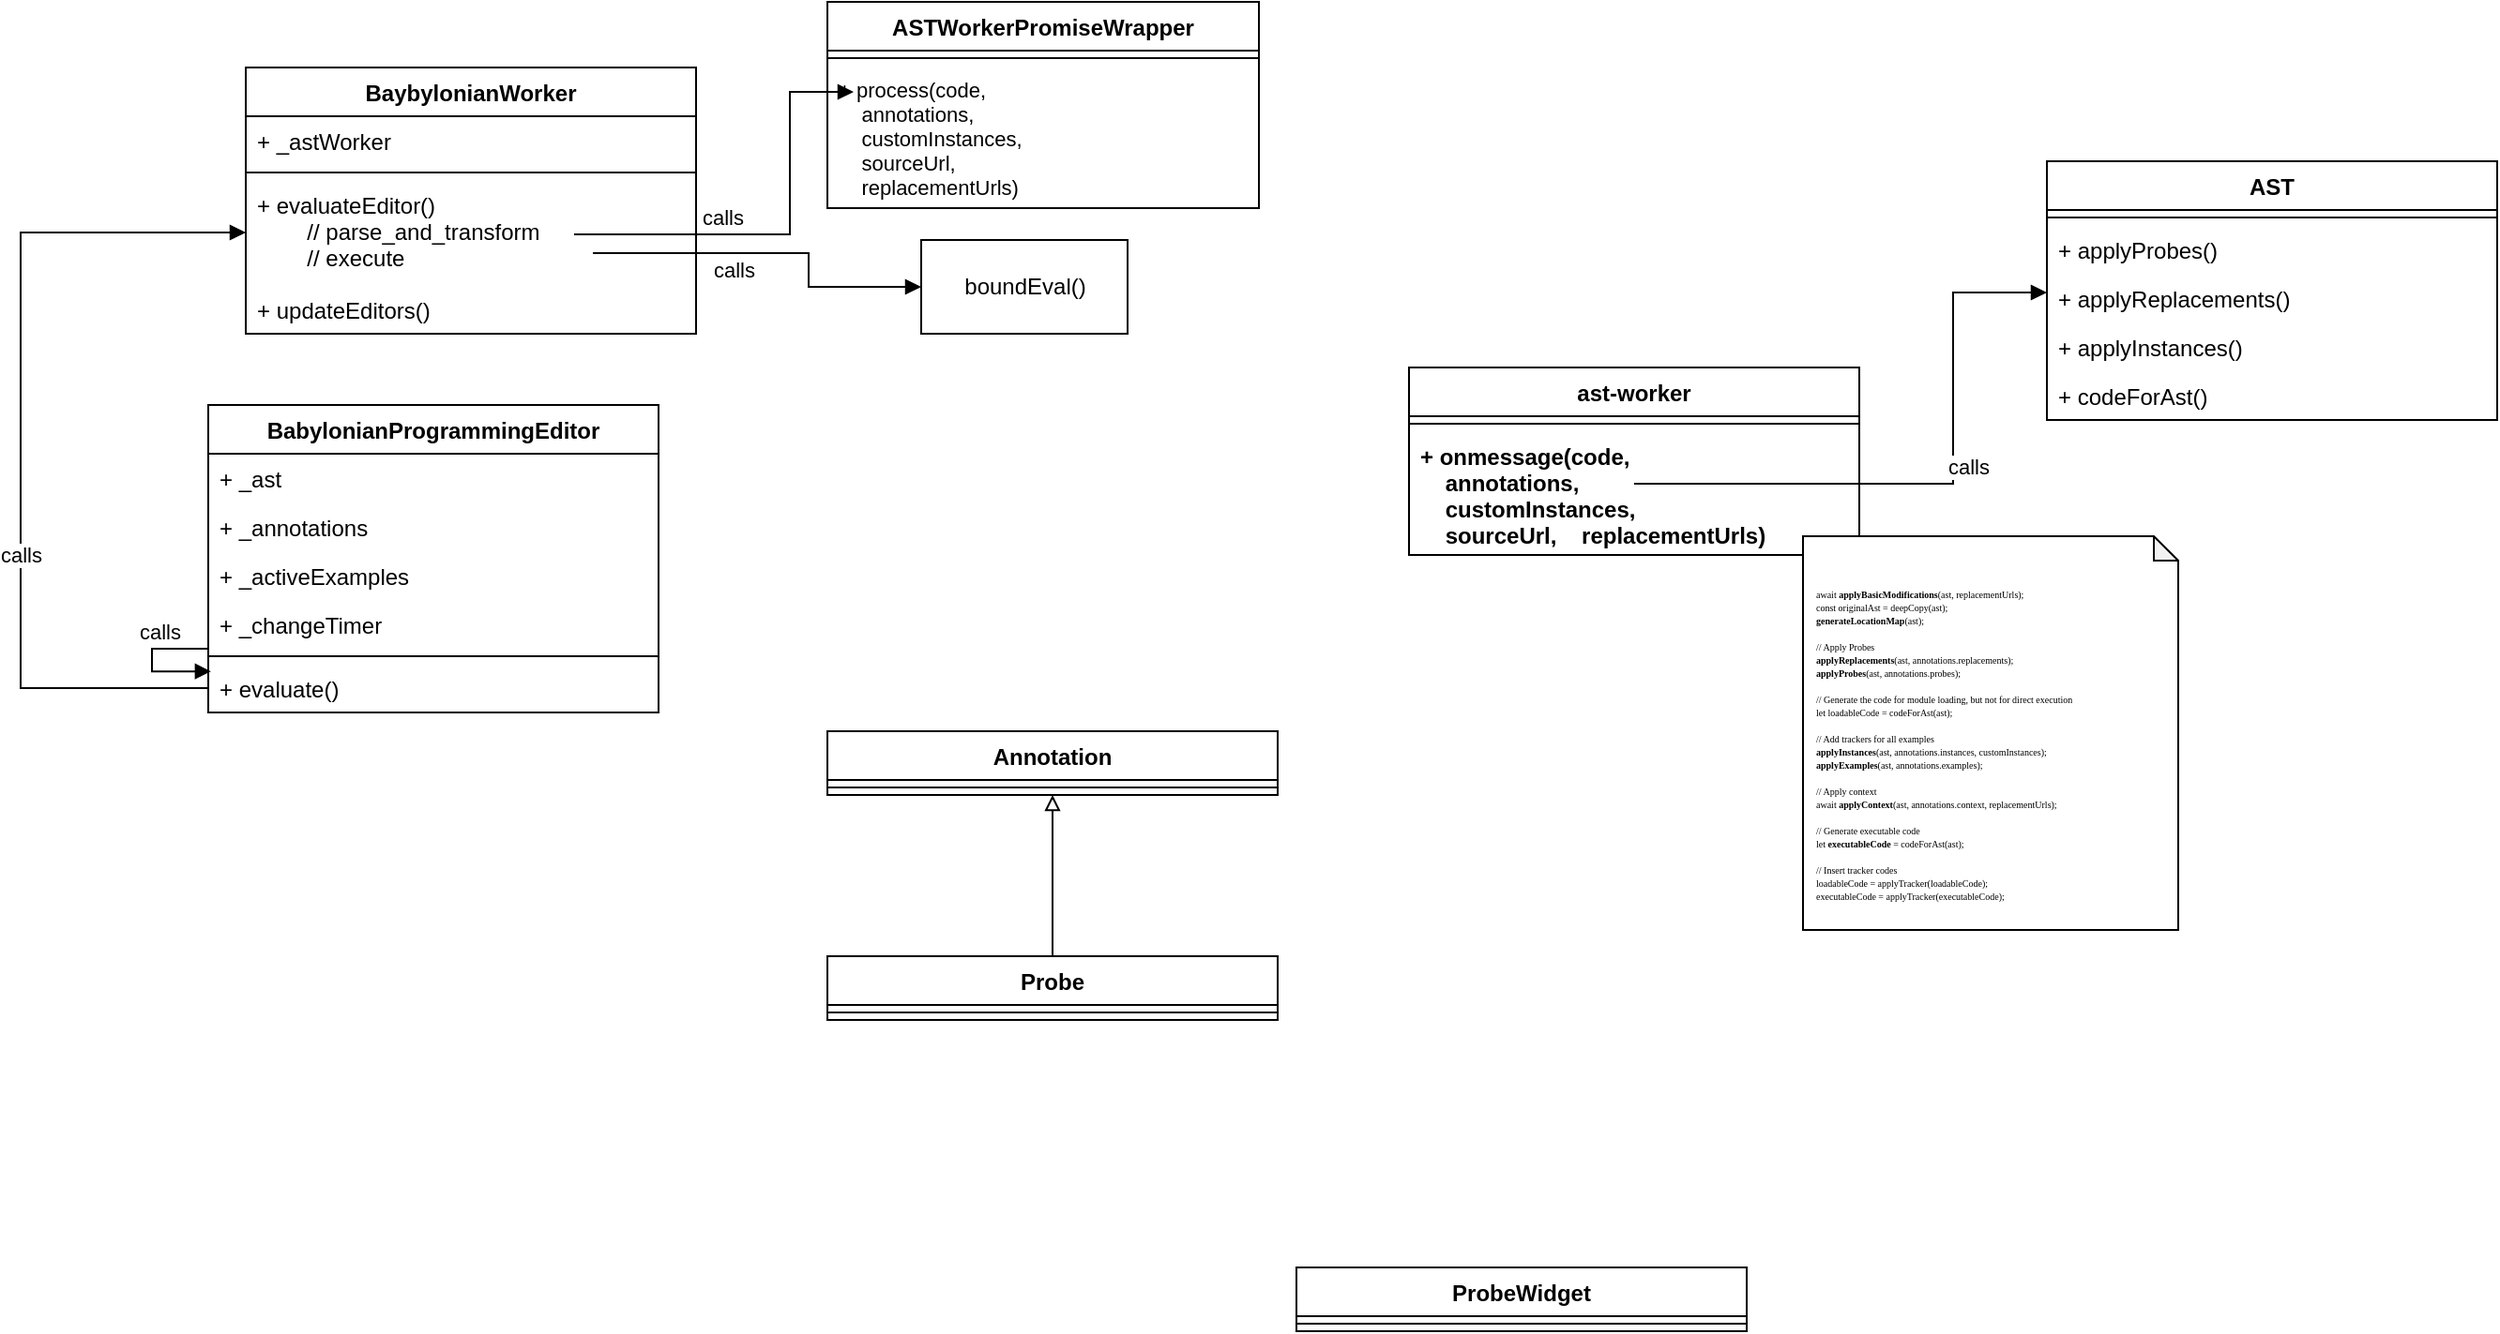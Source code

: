 <mxfile version="15.8.2" type="github">
  <diagram name="Page-1" id="97a40813-6b03-0c74-37c1-0168de264b11">
    <mxGraphModel dx="766" dy="477" grid="1" gridSize="10" guides="1" tooltips="1" connect="1" arrows="1" fold="1" page="1" pageScale="1" pageWidth="1654" pageHeight="1169" background="#ffffff" math="0" shadow="0">
      <root>
        <mxCell id="0" />
        <mxCell id="1" parent="0" />
        <mxCell id="iHkALPmoCXANNeq6opZh-9" value="BabylonianProgrammingEditor" style="swimlane;fontStyle=1;align=center;verticalAlign=top;childLayout=stackLayout;horizontal=1;startSize=26;horizontalStack=0;resizeParent=1;resizeParentMax=0;resizeLast=0;collapsible=1;marginBottom=0;" vertex="1" parent="1">
          <mxGeometry x="220" y="240" width="240" height="164" as="geometry" />
        </mxCell>
        <mxCell id="iHkALPmoCXANNeq6opZh-10" value="+ _ast" style="text;strokeColor=none;fillColor=none;align=left;verticalAlign=top;spacingLeft=4;spacingRight=4;overflow=hidden;rotatable=0;points=[[0,0.5],[1,0.5]];portConstraint=eastwest;" vertex="1" parent="iHkALPmoCXANNeq6opZh-9">
          <mxGeometry y="26" width="240" height="26" as="geometry" />
        </mxCell>
        <mxCell id="iHkALPmoCXANNeq6opZh-14" value="+ _annotations" style="text;strokeColor=none;fillColor=none;align=left;verticalAlign=top;spacingLeft=4;spacingRight=4;overflow=hidden;rotatable=0;points=[[0,0.5],[1,0.5]];portConstraint=eastwest;" vertex="1" parent="iHkALPmoCXANNeq6opZh-9">
          <mxGeometry y="52" width="240" height="26" as="geometry" />
        </mxCell>
        <mxCell id="iHkALPmoCXANNeq6opZh-22" value="+ _activeExamples" style="text;strokeColor=none;fillColor=none;align=left;verticalAlign=top;spacingLeft=4;spacingRight=4;overflow=hidden;rotatable=0;points=[[0,0.5],[1,0.5]];portConstraint=eastwest;" vertex="1" parent="iHkALPmoCXANNeq6opZh-9">
          <mxGeometry y="78" width="240" height="26" as="geometry" />
        </mxCell>
        <mxCell id="iHkALPmoCXANNeq6opZh-13" value="+ _changeTimer" style="text;strokeColor=none;fillColor=none;align=left;verticalAlign=top;spacingLeft=4;spacingRight=4;overflow=hidden;rotatable=0;points=[[0,0.5],[1,0.5]];portConstraint=eastwest;" vertex="1" parent="iHkALPmoCXANNeq6opZh-9">
          <mxGeometry y="104" width="240" height="26" as="geometry" />
        </mxCell>
        <mxCell id="iHkALPmoCXANNeq6opZh-11" value="" style="line;strokeWidth=1;fillColor=none;align=left;verticalAlign=middle;spacingTop=-1;spacingLeft=3;spacingRight=3;rotatable=0;labelPosition=right;points=[];portConstraint=eastwest;" vertex="1" parent="iHkALPmoCXANNeq6opZh-9">
          <mxGeometry y="130" width="240" height="8" as="geometry" />
        </mxCell>
        <mxCell id="iHkALPmoCXANNeq6opZh-12" value="+ evaluate()" style="text;strokeColor=none;fillColor=none;align=left;verticalAlign=top;spacingLeft=4;spacingRight=4;overflow=hidden;rotatable=0;points=[[0,0.5],[1,0.5]];portConstraint=eastwest;" vertex="1" parent="iHkALPmoCXANNeq6opZh-9">
          <mxGeometry y="138" width="240" height="26" as="geometry" />
        </mxCell>
        <mxCell id="iHkALPmoCXANNeq6opZh-28" value="calls" style="html=1;verticalAlign=bottom;endArrow=block;rounded=0;edgeStyle=elbowEdgeStyle;entryX=0.006;entryY=0.157;entryDx=0;entryDy=0;entryPerimeter=0;" edge="1" parent="iHkALPmoCXANNeq6opZh-9" source="iHkALPmoCXANNeq6opZh-13" target="iHkALPmoCXANNeq6opZh-12">
          <mxGeometry x="-0.298" width="80" relative="1" as="geometry">
            <mxPoint x="170" y="220" as="sourcePoint" />
            <mxPoint x="330" y="140" as="targetPoint" />
            <Array as="points">
              <mxPoint x="-30" y="130" />
              <mxPoint x="280" y="151" />
              <mxPoint x="400" y="120" />
            </Array>
            <mxPoint as="offset" />
          </mxGeometry>
        </mxCell>
        <mxCell id="iHkALPmoCXANNeq6opZh-15" value="Probe" style="swimlane;fontStyle=1;align=center;verticalAlign=top;childLayout=stackLayout;horizontal=1;startSize=26;horizontalStack=0;resizeParent=1;resizeParentMax=0;resizeLast=0;collapsible=1;marginBottom=0;" vertex="1" parent="1">
          <mxGeometry x="550" y="534" width="240" height="34" as="geometry" />
        </mxCell>
        <mxCell id="iHkALPmoCXANNeq6opZh-19" value="" style="line;strokeWidth=1;fillColor=none;align=left;verticalAlign=middle;spacingTop=-1;spacingLeft=3;spacingRight=3;rotatable=0;labelPosition=right;points=[];portConstraint=eastwest;" vertex="1" parent="iHkALPmoCXANNeq6opZh-15">
          <mxGeometry y="26" width="240" height="8" as="geometry" />
        </mxCell>
        <mxCell id="iHkALPmoCXANNeq6opZh-20" value="ProbeWidget" style="swimlane;fontStyle=1;align=center;verticalAlign=top;childLayout=stackLayout;horizontal=1;startSize=26;horizontalStack=0;resizeParent=1;resizeParentMax=0;resizeLast=0;collapsible=1;marginBottom=0;" vertex="1" parent="1">
          <mxGeometry x="800" y="700" width="240" height="34" as="geometry" />
        </mxCell>
        <mxCell id="iHkALPmoCXANNeq6opZh-21" value="" style="line;strokeWidth=1;fillColor=none;align=left;verticalAlign=middle;spacingTop=-1;spacingLeft=3;spacingRight=3;rotatable=0;labelPosition=right;points=[];portConstraint=eastwest;" vertex="1" parent="iHkALPmoCXANNeq6opZh-20">
          <mxGeometry y="26" width="240" height="8" as="geometry" />
        </mxCell>
        <mxCell id="iHkALPmoCXANNeq6opZh-23" value="BaybylonianWorker" style="swimlane;fontStyle=1;align=center;verticalAlign=top;childLayout=stackLayout;horizontal=1;startSize=26;horizontalStack=0;resizeParent=1;resizeParentMax=0;resizeLast=0;collapsible=1;marginBottom=0;" vertex="1" parent="1">
          <mxGeometry x="240" y="60" width="240" height="142" as="geometry" />
        </mxCell>
        <mxCell id="iHkALPmoCXANNeq6opZh-36" value="+ _astWorker" style="text;strokeColor=none;fillColor=none;align=left;verticalAlign=top;spacingLeft=4;spacingRight=4;overflow=hidden;rotatable=0;points=[[0,0.5],[1,0.5]];portConstraint=eastwest;" vertex="1" parent="iHkALPmoCXANNeq6opZh-23">
          <mxGeometry y="26" width="240" height="26" as="geometry" />
        </mxCell>
        <mxCell id="iHkALPmoCXANNeq6opZh-24" value="" style="line;strokeWidth=1;fillColor=none;align=left;verticalAlign=middle;spacingTop=-1;spacingLeft=3;spacingRight=3;rotatable=0;labelPosition=right;points=[];portConstraint=eastwest;" vertex="1" parent="iHkALPmoCXANNeq6opZh-23">
          <mxGeometry y="52" width="240" height="8" as="geometry" />
        </mxCell>
        <mxCell id="iHkALPmoCXANNeq6opZh-25" value="+ evaluateEditor()&#xa;        // parse_and_transform&#xa;        // execute" style="text;strokeColor=none;fillColor=none;align=left;verticalAlign=top;spacingLeft=4;spacingRight=4;overflow=hidden;rotatable=0;points=[[0,0.5],[1,0.5]];portConstraint=eastwest;" vertex="1" parent="iHkALPmoCXANNeq6opZh-23">
          <mxGeometry y="60" width="240" height="56" as="geometry" />
        </mxCell>
        <mxCell id="iHkALPmoCXANNeq6opZh-34" value="+ updateEditors()" style="text;strokeColor=none;fillColor=none;align=left;verticalAlign=top;spacingLeft=4;spacingRight=4;overflow=hidden;rotatable=0;points=[[0,0.5],[1,0.5]];portConstraint=eastwest;" vertex="1" parent="iHkALPmoCXANNeq6opZh-23">
          <mxGeometry y="116" width="240" height="26" as="geometry" />
        </mxCell>
        <mxCell id="iHkALPmoCXANNeq6opZh-29" value="calls" style="html=1;verticalAlign=bottom;endArrow=block;rounded=0;edgeStyle=elbowEdgeStyle;exitX=0;exitY=0.5;exitDx=0;exitDy=0;" edge="1" parent="1" source="iHkALPmoCXANNeq6opZh-12" target="iHkALPmoCXANNeq6opZh-25">
          <mxGeometry x="-0.298" width="80" relative="1" as="geometry">
            <mxPoint x="230" y="380" as="sourcePoint" />
            <mxPoint x="230" y="401" as="targetPoint" />
            <Array as="points">
              <mxPoint x="120" y="260" />
              <mxPoint x="510" y="401" />
              <mxPoint x="630" y="370" />
            </Array>
            <mxPoint as="offset" />
          </mxGeometry>
        </mxCell>
        <mxCell id="iHkALPmoCXANNeq6opZh-31" value="Annotation" style="swimlane;fontStyle=1;align=center;verticalAlign=top;childLayout=stackLayout;horizontal=1;startSize=26;horizontalStack=0;resizeParent=1;resizeParentMax=0;resizeLast=0;collapsible=1;marginBottom=0;" vertex="1" parent="1">
          <mxGeometry x="550" y="414" width="240" height="34" as="geometry" />
        </mxCell>
        <mxCell id="iHkALPmoCXANNeq6opZh-32" value="" style="line;strokeWidth=1;fillColor=none;align=left;verticalAlign=middle;spacingTop=-1;spacingLeft=3;spacingRight=3;rotatable=0;labelPosition=right;points=[];portConstraint=eastwest;" vertex="1" parent="iHkALPmoCXANNeq6opZh-31">
          <mxGeometry y="26" width="240" height="8" as="geometry" />
        </mxCell>
        <mxCell id="iHkALPmoCXANNeq6opZh-33" style="edgeStyle=orthogonalEdgeStyle;rounded=0;orthogonalLoop=1;jettySize=auto;html=1;endArrow=block;endFill=0;" edge="1" parent="1" source="iHkALPmoCXANNeq6opZh-15" target="iHkALPmoCXANNeq6opZh-31">
          <mxGeometry relative="1" as="geometry">
            <mxPoint x="271.36" y="484" as="targetPoint" />
            <mxPoint x="390" y="374" as="sourcePoint" />
          </mxGeometry>
        </mxCell>
        <mxCell id="iHkALPmoCXANNeq6opZh-35" value="boundEval()" style="html=1;" vertex="1" parent="1">
          <mxGeometry x="600" y="152" width="110" height="50" as="geometry" />
        </mxCell>
        <mxCell id="iHkALPmoCXANNeq6opZh-37" value="ASTWorkerPromiseWrapper" style="swimlane;fontStyle=1;align=center;verticalAlign=top;childLayout=stackLayout;horizontal=1;startSize=26;horizontalStack=0;resizeParent=1;resizeParentMax=0;resizeLast=0;collapsible=1;marginBottom=0;" vertex="1" parent="1">
          <mxGeometry x="550" y="25" width="230" height="110" as="geometry" />
        </mxCell>
        <mxCell id="iHkALPmoCXANNeq6opZh-38" value="" style="line;strokeWidth=1;fillColor=none;align=left;verticalAlign=middle;spacingTop=-1;spacingLeft=3;spacingRight=3;rotatable=0;labelPosition=right;points=[];portConstraint=eastwest;" vertex="1" parent="iHkALPmoCXANNeq6opZh-37">
          <mxGeometry y="26" width="230" height="8" as="geometry" />
        </mxCell>
        <mxCell id="iHkALPmoCXANNeq6opZh-39" value="+ process(code, &#xa;    annotations, &#xa;    customInstances, &#xa;    sourceUrl, &#xa;    replacementUrls)" style="text;strokeColor=none;fillColor=none;align=left;verticalAlign=top;spacingLeft=4;spacingRight=4;overflow=hidden;rotatable=0;points=[[0,0.5],[1,0.5]];portConstraint=eastwest;fontSize=11;fontStyle=0" vertex="1" parent="iHkALPmoCXANNeq6opZh-37">
          <mxGeometry y="34" width="230" height="76" as="geometry" />
        </mxCell>
        <mxCell id="iHkALPmoCXANNeq6opZh-41" value="calls" style="html=1;verticalAlign=bottom;endArrow=block;rounded=0;edgeStyle=elbowEdgeStyle;" edge="1" parent="1">
          <mxGeometry x="-0.298" width="80" relative="1" as="geometry">
            <mxPoint x="415" y="149" as="sourcePoint" />
            <mxPoint x="564" y="73" as="targetPoint" />
            <Array as="points">
              <mxPoint x="530" y="120" />
              <mxPoint x="520" y="411" />
              <mxPoint x="640" y="380" />
            </Array>
            <mxPoint as="offset" />
          </mxGeometry>
        </mxCell>
        <mxCell id="iHkALPmoCXANNeq6opZh-42" value="calls" style="html=1;verticalAlign=bottom;endArrow=block;rounded=0;edgeStyle=elbowEdgeStyle;entryX=0;entryY=0.5;entryDx=0;entryDy=0;" edge="1" parent="1" target="iHkALPmoCXANNeq6opZh-35">
          <mxGeometry x="-0.223" y="-18" width="80" relative="1" as="geometry">
            <mxPoint x="425" y="159" as="sourcePoint" />
            <mxPoint x="560" y="82" as="targetPoint" />
            <Array as="points">
              <mxPoint x="540" y="130" />
              <mxPoint x="530" y="421" />
              <mxPoint x="650" y="390" />
            </Array>
            <mxPoint as="offset" />
          </mxGeometry>
        </mxCell>
        <mxCell id="iHkALPmoCXANNeq6opZh-44" value="ast-worker" style="swimlane;fontStyle=1;align=center;verticalAlign=top;childLayout=stackLayout;horizontal=1;startSize=26;horizontalStack=0;resizeParent=1;resizeParentMax=0;resizeLast=0;collapsible=1;marginBottom=0;" vertex="1" parent="1">
          <mxGeometry x="860" y="220" width="240" height="100" as="geometry">
            <mxRectangle x="770" y="250" width="90" height="26" as="alternateBounds" />
          </mxGeometry>
        </mxCell>
        <mxCell id="iHkALPmoCXANNeq6opZh-45" value="" style="line;strokeWidth=1;fillColor=none;align=left;verticalAlign=middle;spacingTop=-1;spacingLeft=3;spacingRight=3;rotatable=0;labelPosition=right;points=[];portConstraint=eastwest;" vertex="1" parent="iHkALPmoCXANNeq6opZh-44">
          <mxGeometry y="26" width="240" height="8" as="geometry" />
        </mxCell>
        <mxCell id="iHkALPmoCXANNeq6opZh-46" value="+ onmessage(code, &#xa;    annotations, &#xa;    customInstances, &#xa;    sourceUrl,    replacementUrls)" style="text;strokeColor=none;fillColor=none;align=left;verticalAlign=top;spacingLeft=4;spacingRight=4;overflow=hidden;rotatable=0;points=[[0,0.5],[1,0.5]];portConstraint=eastwest;fontStyle=1" vertex="1" parent="iHkALPmoCXANNeq6opZh-44">
          <mxGeometry y="34" width="240" height="66" as="geometry" />
        </mxCell>
        <mxCell id="iHkALPmoCXANNeq6opZh-47" value="AST" style="swimlane;fontStyle=1;align=center;verticalAlign=top;childLayout=stackLayout;horizontal=1;startSize=26;horizontalStack=0;resizeParent=1;resizeParentMax=0;resizeLast=0;collapsible=1;marginBottom=0;" vertex="1" parent="1">
          <mxGeometry x="1200" y="110" width="240" height="138" as="geometry">
            <mxRectangle x="770" y="250" width="90" height="26" as="alternateBounds" />
          </mxGeometry>
        </mxCell>
        <mxCell id="iHkALPmoCXANNeq6opZh-48" value="" style="line;strokeWidth=1;fillColor=none;align=left;verticalAlign=middle;spacingTop=-1;spacingLeft=3;spacingRight=3;rotatable=0;labelPosition=right;points=[];portConstraint=eastwest;" vertex="1" parent="iHkALPmoCXANNeq6opZh-47">
          <mxGeometry y="26" width="240" height="8" as="geometry" />
        </mxCell>
        <mxCell id="iHkALPmoCXANNeq6opZh-51" value="+ applyProbes()" style="text;strokeColor=none;fillColor=none;align=left;verticalAlign=top;spacingLeft=4;spacingRight=4;overflow=hidden;rotatable=0;points=[[0,0.5],[1,0.5]];portConstraint=eastwest;" vertex="1" parent="iHkALPmoCXANNeq6opZh-47">
          <mxGeometry y="34" width="240" height="26" as="geometry" />
        </mxCell>
        <mxCell id="iHkALPmoCXANNeq6opZh-52" value="+ applyReplacements()" style="text;strokeColor=none;fillColor=none;align=left;verticalAlign=top;spacingLeft=4;spacingRight=4;overflow=hidden;rotatable=0;points=[[0,0.5],[1,0.5]];portConstraint=eastwest;" vertex="1" parent="iHkALPmoCXANNeq6opZh-47">
          <mxGeometry y="60" width="240" height="26" as="geometry" />
        </mxCell>
        <mxCell id="iHkALPmoCXANNeq6opZh-53" value="+ applyInstances()" style="text;strokeColor=none;fillColor=none;align=left;verticalAlign=top;spacingLeft=4;spacingRight=4;overflow=hidden;rotatable=0;points=[[0,0.5],[1,0.5]];portConstraint=eastwest;" vertex="1" parent="iHkALPmoCXANNeq6opZh-47">
          <mxGeometry y="86" width="240" height="26" as="geometry" />
        </mxCell>
        <mxCell id="iHkALPmoCXANNeq6opZh-54" value="+ codeForAst()" style="text;strokeColor=none;fillColor=none;align=left;verticalAlign=top;spacingLeft=4;spacingRight=4;overflow=hidden;rotatable=0;points=[[0,0.5],[1,0.5]];portConstraint=eastwest;" vertex="1" parent="iHkALPmoCXANNeq6opZh-47">
          <mxGeometry y="112" width="240" height="26" as="geometry" />
        </mxCell>
        <mxCell id="iHkALPmoCXANNeq6opZh-50" value="&lt;div style=&quot;font-size: 5px&quot;&gt;&lt;br&gt;&lt;/div&gt;&lt;div style=&quot;font-size: 5px&quot;&gt;&lt;font face=&quot;Lucida Console&quot; style=&quot;font-size: 5px&quot;&gt;&amp;nbsp; &amp;nbsp;&amp;nbsp;&lt;/font&gt;&lt;/div&gt;&lt;div style=&quot;font-size: 5px&quot;&gt;&lt;span style=&quot;font-family: &amp;#34;lucida console&amp;#34;&quot;&gt;&amp;nbsp; &amp;nbsp; await &lt;b&gt;applyBasicModifications&lt;/b&gt;(ast, replacementUrls);&lt;/span&gt;&lt;br&gt;&lt;/div&gt;&lt;div style=&quot;font-size: 5px&quot;&gt;&lt;font face=&quot;Lucida Console&quot; style=&quot;font-size: 5px&quot;&gt;&amp;nbsp; &amp;nbsp; const originalAst = deepCopy(ast);&lt;/font&gt;&lt;/div&gt;&lt;div style=&quot;font-size: 5px&quot;&gt;&lt;font face=&quot;Lucida Console&quot; style=&quot;font-size: 5px&quot;&gt;&amp;nbsp; &amp;nbsp; &lt;b&gt;generateLocationMap&lt;/b&gt;(ast);&lt;/font&gt;&lt;/div&gt;&lt;div style=&quot;font-size: 5px&quot;&gt;&lt;font face=&quot;Lucida Console&quot; style=&quot;font-size: 5px&quot;&gt;&lt;br style=&quot;font-size: 5px&quot;&gt;&lt;/font&gt;&lt;/div&gt;&lt;div style=&quot;font-size: 5px&quot;&gt;&lt;font face=&quot;Lucida Console&quot; style=&quot;font-size: 5px&quot;&gt;&amp;nbsp; &amp;nbsp; // Apply Probes&lt;/font&gt;&lt;/div&gt;&lt;div style=&quot;font-size: 5px&quot;&gt;&lt;font face=&quot;Lucida Console&quot; style=&quot;font-size: 5px&quot;&gt;&amp;nbsp; &amp;nbsp; &lt;b&gt;applyReplacements&lt;/b&gt;(ast, annotations.replacements);&lt;/font&gt;&lt;/div&gt;&lt;div style=&quot;font-size: 5px&quot;&gt;&lt;font face=&quot;Lucida Console&quot; style=&quot;font-size: 5px&quot;&gt;&amp;nbsp; &amp;nbsp; &lt;b&gt;applyProbes&lt;/b&gt;(ast, annotations.probes);&lt;/font&gt;&lt;/div&gt;&lt;div style=&quot;font-size: 5px&quot;&gt;&lt;font face=&quot;Lucida Console&quot; style=&quot;font-size: 5px&quot;&gt;&amp;nbsp; &amp;nbsp;&amp;nbsp;&lt;/font&gt;&lt;/div&gt;&lt;div style=&quot;font-size: 5px&quot;&gt;&lt;font face=&quot;Lucida Console&quot; style=&quot;font-size: 5px&quot;&gt;&amp;nbsp; &amp;nbsp; // Generate the code for module loading, but not for direct execution&lt;/font&gt;&lt;/div&gt;&lt;div style=&quot;font-size: 5px&quot;&gt;&lt;font face=&quot;Lucida Console&quot; style=&quot;font-size: 5px&quot;&gt;&amp;nbsp; &amp;nbsp; let loadableCode = codeForAst(ast);&lt;/font&gt;&lt;/div&gt;&lt;div style=&quot;font-size: 5px&quot;&gt;&lt;font face=&quot;Lucida Console&quot; style=&quot;font-size: 5px&quot;&gt;&amp;nbsp; &amp;nbsp;&amp;nbsp;&lt;/font&gt;&lt;/div&gt;&lt;div style=&quot;font-size: 5px&quot;&gt;&lt;font face=&quot;Lucida Console&quot; style=&quot;font-size: 5px&quot;&gt;&amp;nbsp; &amp;nbsp; // Add trackers for all examples&lt;/font&gt;&lt;/div&gt;&lt;div style=&quot;font-size: 5px&quot;&gt;&lt;font face=&quot;Lucida Console&quot; style=&quot;font-size: 5px&quot;&gt;&amp;nbsp; &amp;nbsp; &lt;b&gt;applyInstances&lt;/b&gt;(ast, annotations.instances, customInstances);&lt;/font&gt;&lt;/div&gt;&lt;div style=&quot;font-size: 5px&quot;&gt;&lt;font face=&quot;Lucida Console&quot; style=&quot;font-size: 5px&quot;&gt;&amp;nbsp; &amp;nbsp; &lt;b&gt;applyExamples&lt;/b&gt;(ast, annotations.examples);&lt;/font&gt;&lt;/div&gt;&lt;div style=&quot;font-size: 5px&quot;&gt;&lt;font face=&quot;Lucida Console&quot; style=&quot;font-size: 5px&quot;&gt;&amp;nbsp; &amp;nbsp;&amp;nbsp;&lt;/font&gt;&lt;/div&gt;&lt;div style=&quot;font-size: 5px&quot;&gt;&lt;font face=&quot;Lucida Console&quot; style=&quot;font-size: 5px&quot;&gt;&amp;nbsp; &amp;nbsp; // Apply context&lt;/font&gt;&lt;/div&gt;&lt;div style=&quot;font-size: 5px&quot;&gt;&lt;font face=&quot;Lucida Console&quot; style=&quot;font-size: 5px&quot;&gt;&amp;nbsp; &amp;nbsp; await &lt;b&gt;applyContext&lt;/b&gt;(ast, annotations.context, replacementUrls);&lt;/font&gt;&lt;/div&gt;&lt;div style=&quot;font-size: 5px&quot;&gt;&lt;font face=&quot;Lucida Console&quot; style=&quot;font-size: 5px&quot;&gt;&lt;br style=&quot;font-size: 5px&quot;&gt;&lt;/font&gt;&lt;/div&gt;&lt;div style=&quot;font-size: 5px&quot;&gt;&lt;font face=&quot;Lucida Console&quot; style=&quot;font-size: 5px&quot;&gt;&amp;nbsp; &amp;nbsp; // Generate executable code&lt;/font&gt;&lt;/div&gt;&lt;div style=&quot;font-size: 5px&quot;&gt;&lt;font face=&quot;Lucida Console&quot; style=&quot;font-size: 5px&quot;&gt;&amp;nbsp; &amp;nbsp; let &lt;b&gt;executableCode &lt;/b&gt;= codeForAst(ast);&lt;/font&gt;&lt;/div&gt;&lt;div style=&quot;font-size: 5px&quot;&gt;&lt;font face=&quot;Lucida Console&quot; style=&quot;font-size: 5px&quot;&gt;&amp;nbsp; &amp;nbsp;&amp;nbsp;&lt;/font&gt;&lt;/div&gt;&lt;div style=&quot;font-size: 5px&quot;&gt;&lt;font face=&quot;Lucida Console&quot; style=&quot;font-size: 5px&quot;&gt;&amp;nbsp; &amp;nbsp; // Insert tracker codes&lt;/font&gt;&lt;/div&gt;&lt;div style=&quot;font-size: 5px&quot;&gt;&lt;font face=&quot;Lucida Console&quot; style=&quot;font-size: 5px&quot;&gt;&amp;nbsp; &amp;nbsp; loadableCode = applyTracker(loadableCode);&lt;/font&gt;&lt;/div&gt;&lt;div style=&quot;font-size: 5px&quot;&gt;&lt;font face=&quot;Lucida Console&quot; style=&quot;font-size: 5px&quot;&gt;&amp;nbsp; &amp;nbsp; executableCode = applyTracker(executableCode);&lt;/font&gt;&lt;/div&gt;" style="shape=note;whiteSpace=wrap;html=1;backgroundOutline=1;darkOpacity=0.05;fontSize=5;align=left;size=13;" vertex="1" parent="1">
          <mxGeometry x="1070" y="310" width="200" height="210" as="geometry" />
        </mxCell>
        <mxCell id="iHkALPmoCXANNeq6opZh-55" value="calls" style="html=1;verticalAlign=bottom;endArrow=block;rounded=0;edgeStyle=elbowEdgeStyle;" edge="1" parent="1" target="iHkALPmoCXANNeq6opZh-47">
          <mxGeometry x="0.056" y="-8" width="80" relative="1" as="geometry">
            <mxPoint x="980" y="282" as="sourcePoint" />
            <mxPoint x="1225" y="280" as="targetPoint" />
            <Array as="points">
              <mxPoint x="1150" y="180" />
              <mxPoint x="1155" y="524" />
              <mxPoint x="1275" y="493" />
            </Array>
            <mxPoint as="offset" />
          </mxGeometry>
        </mxCell>
      </root>
    </mxGraphModel>
  </diagram>
</mxfile>
